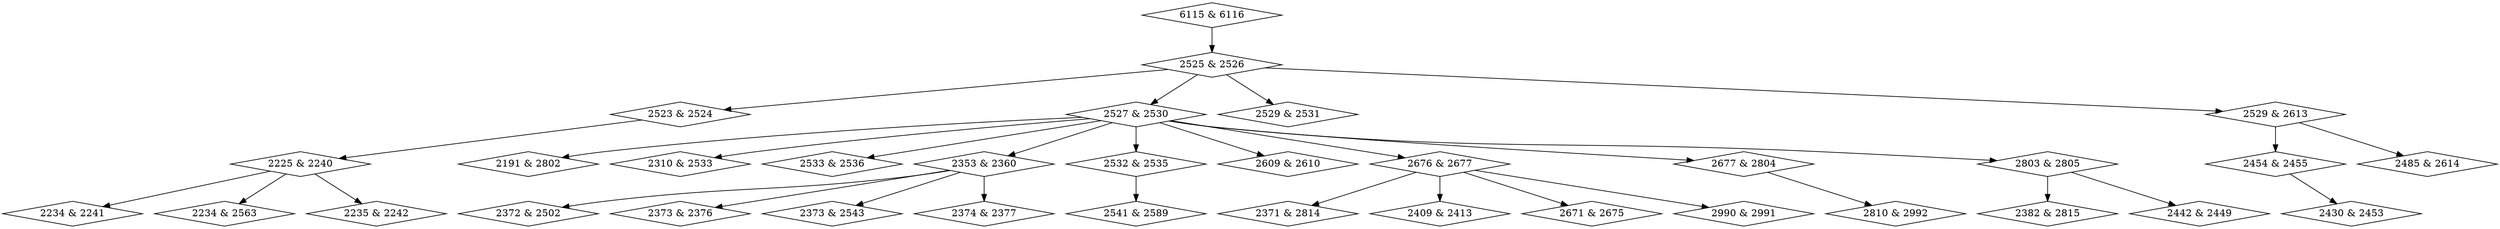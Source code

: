 digraph {
0 [label = "2191 & 2802", shape = diamond];
1 [label = "2225 & 2240", shape = diamond];
2 [label = "2234 & 2241", shape = diamond];
3 [label = "2234 & 2563", shape = diamond];
4 [label = "2235 & 2242", shape = diamond];
5 [label = "2310 & 2533", shape = diamond];
6 [label = "2533 & 2536", shape = diamond];
7 [label = "2353 & 2360", shape = diamond];
8 [label = "2371 & 2814", shape = diamond];
9 [label = "2372 & 2502", shape = diamond];
10 [label = "2373 & 2376", shape = diamond];
11 [label = "2373 & 2543", shape = diamond];
12 [label = "2374 & 2377", shape = diamond];
13 [label = "2382 & 2815", shape = diamond];
14 [label = "2409 & 2413", shape = diamond];
15 [label = "2430 & 2453", shape = diamond];
16 [label = "2442 & 2449", shape = diamond];
17 [label = "2454 & 2455", shape = diamond];
18 [label = "2485 & 2614", shape = diamond];
19 [label = "2523 & 2524", shape = diamond];
20 [label = "2525 & 2526", shape = diamond];
21 [label = "2527 & 2530", shape = diamond];
22 [label = "2529 & 2531", shape = diamond];
23 [label = "2529 & 2613", shape = diamond];
24 [label = "2532 & 2535", shape = diamond];
25 [label = "2541 & 2589", shape = diamond];
26 [label = "2609 & 2610", shape = diamond];
27 [label = "2671 & 2675", shape = diamond];
28 [label = "2676 & 2677", shape = diamond];
29 [label = "2677 & 2804", shape = diamond];
30 [label = "2803 & 2805", shape = diamond];
31 [label = "2810 & 2992", shape = diamond];
32 [label = "2990 & 2991", shape = diamond];
33 [label = "6115 & 6116", shape = diamond];
1->2;
1->3;
1->4;
7->9;
7->10;
7->11;
7->12;
17->15;
19->1;
20->19;
20->21;
20->22;
20->23;
21->0;
21->5;
21->6;
21->7;
21->24;
21->26;
21->28;
21->29;
21->30;
23->17;
23->18;
24->25;
28->8;
28->14;
28->27;
28->32;
29->31;
30->13;
30->16;
33->20;
}
